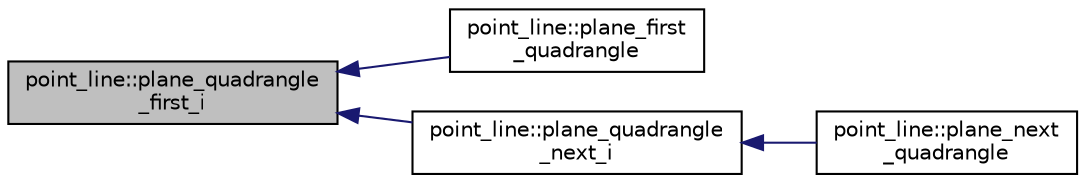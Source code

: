 digraph "point_line::plane_quadrangle_first_i"
{
  edge [fontname="Helvetica",fontsize="10",labelfontname="Helvetica",labelfontsize="10"];
  node [fontname="Helvetica",fontsize="10",shape=record];
  rankdir="LR";
  Node153 [label="point_line::plane_quadrangle\l_first_i",height=0.2,width=0.4,color="black", fillcolor="grey75", style="filled", fontcolor="black"];
  Node153 -> Node154 [dir="back",color="midnightblue",fontsize="10",style="solid",fontname="Helvetica"];
  Node154 [label="point_line::plane_first\l_quadrangle",height=0.2,width=0.4,color="black", fillcolor="white", style="filled",URL="$dd/def/classpoint__line.html#a55b03935dbca4629616563978c88ba2c"];
  Node153 -> Node155 [dir="back",color="midnightblue",fontsize="10",style="solid",fontname="Helvetica"];
  Node155 [label="point_line::plane_quadrangle\l_next_i",height=0.2,width=0.4,color="black", fillcolor="white", style="filled",URL="$dd/def/classpoint__line.html#a8a007873e6f93cb7bde36848ecaa50bf"];
  Node155 -> Node156 [dir="back",color="midnightblue",fontsize="10",style="solid",fontname="Helvetica"];
  Node156 [label="point_line::plane_next\l_quadrangle",height=0.2,width=0.4,color="black", fillcolor="white", style="filled",URL="$dd/def/classpoint__line.html#a55a4dc7b433732a85d56f7370c534b90"];
}
